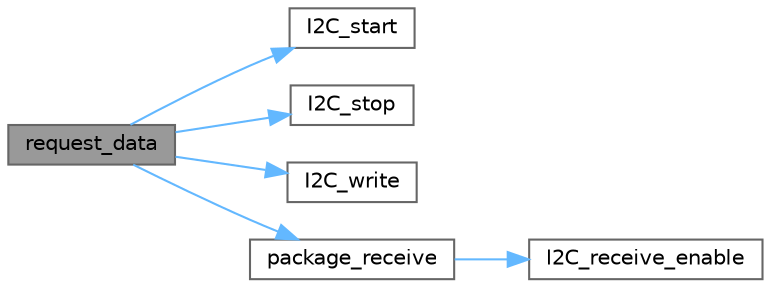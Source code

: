 digraph "request_data"
{
 // LATEX_PDF_SIZE
  bgcolor="transparent";
  edge [fontname=Helvetica,fontsize=10,labelfontname=Helvetica,labelfontsize=10];
  node [fontname=Helvetica,fontsize=10,shape=box,height=0.2,width=0.4];
  rankdir="LR";
  Node1 [id="Node000001",label="request_data",height=0.2,width=0.4,color="gray40", fillcolor="grey60", style="filled", fontcolor="black",tooltip="Send a command and read one 16-bit register."];
  Node1 -> Node2 [id="edge6_Node000001_Node000002",color="steelblue1",style="solid",tooltip=" "];
  Node2 [id="Node000002",label="I2C_start",height=0.2,width=0.4,color="grey40", fillcolor="white", style="filled",URL="$_v_e_m_l3328_8c.html#a263c74ce484e3680c05a9118707fadb7",tooltip="Initiate I2C START condition and wait for completion."];
  Node1 -> Node3 [id="edge7_Node000001_Node000003",color="steelblue1",style="solid",tooltip=" "];
  Node3 [id="Node000003",label="I2C_stop",height=0.2,width=0.4,color="grey40", fillcolor="white", style="filled",URL="$_v_e_m_l3328_8c.html#af8dcc1bcb3e1c6c0fcdca4cf599a239b",tooltip="Initiate I2C STOP condition and wait for completion."];
  Node1 -> Node4 [id="edge8_Node000001_Node000004",color="steelblue1",style="solid",tooltip=" "];
  Node4 [id="Node000004",label="I2C_write",height=0.2,width=0.4,color="grey40", fillcolor="white", style="filled",URL="$_v_e_m_l3328_8c.html#a2a3fba87633c9fe1a4716be7b558fb21",tooltip="Write one byte over I2C and wait for ACK."];
  Node1 -> Node5 [id="edge9_Node000001_Node000005",color="steelblue1",style="solid",tooltip=" "];
  Node5 [id="Node000005",label="package_receive",height=0.2,width=0.4,color="grey40", fillcolor="white", style="filled",URL="$_v_e_m_l3328_8c.html#a70fabcf7a30ad44b555a17d873b65635",tooltip="Receive a two-byte data package over I2C."];
  Node5 -> Node6 [id="edge10_Node000005_Node000006",color="steelblue1",style="solid",tooltip=" "];
  Node6 [id="Node000006",label="I2C_receive_enable",height=0.2,width=0.4,color="grey40", fillcolor="white", style="filled",URL="$_v_e_m_l3328_8c.html#ab448250e4ec10b4e9405e409276aa27b",tooltip="Enable I2C receive mode and wait for data."];
}
